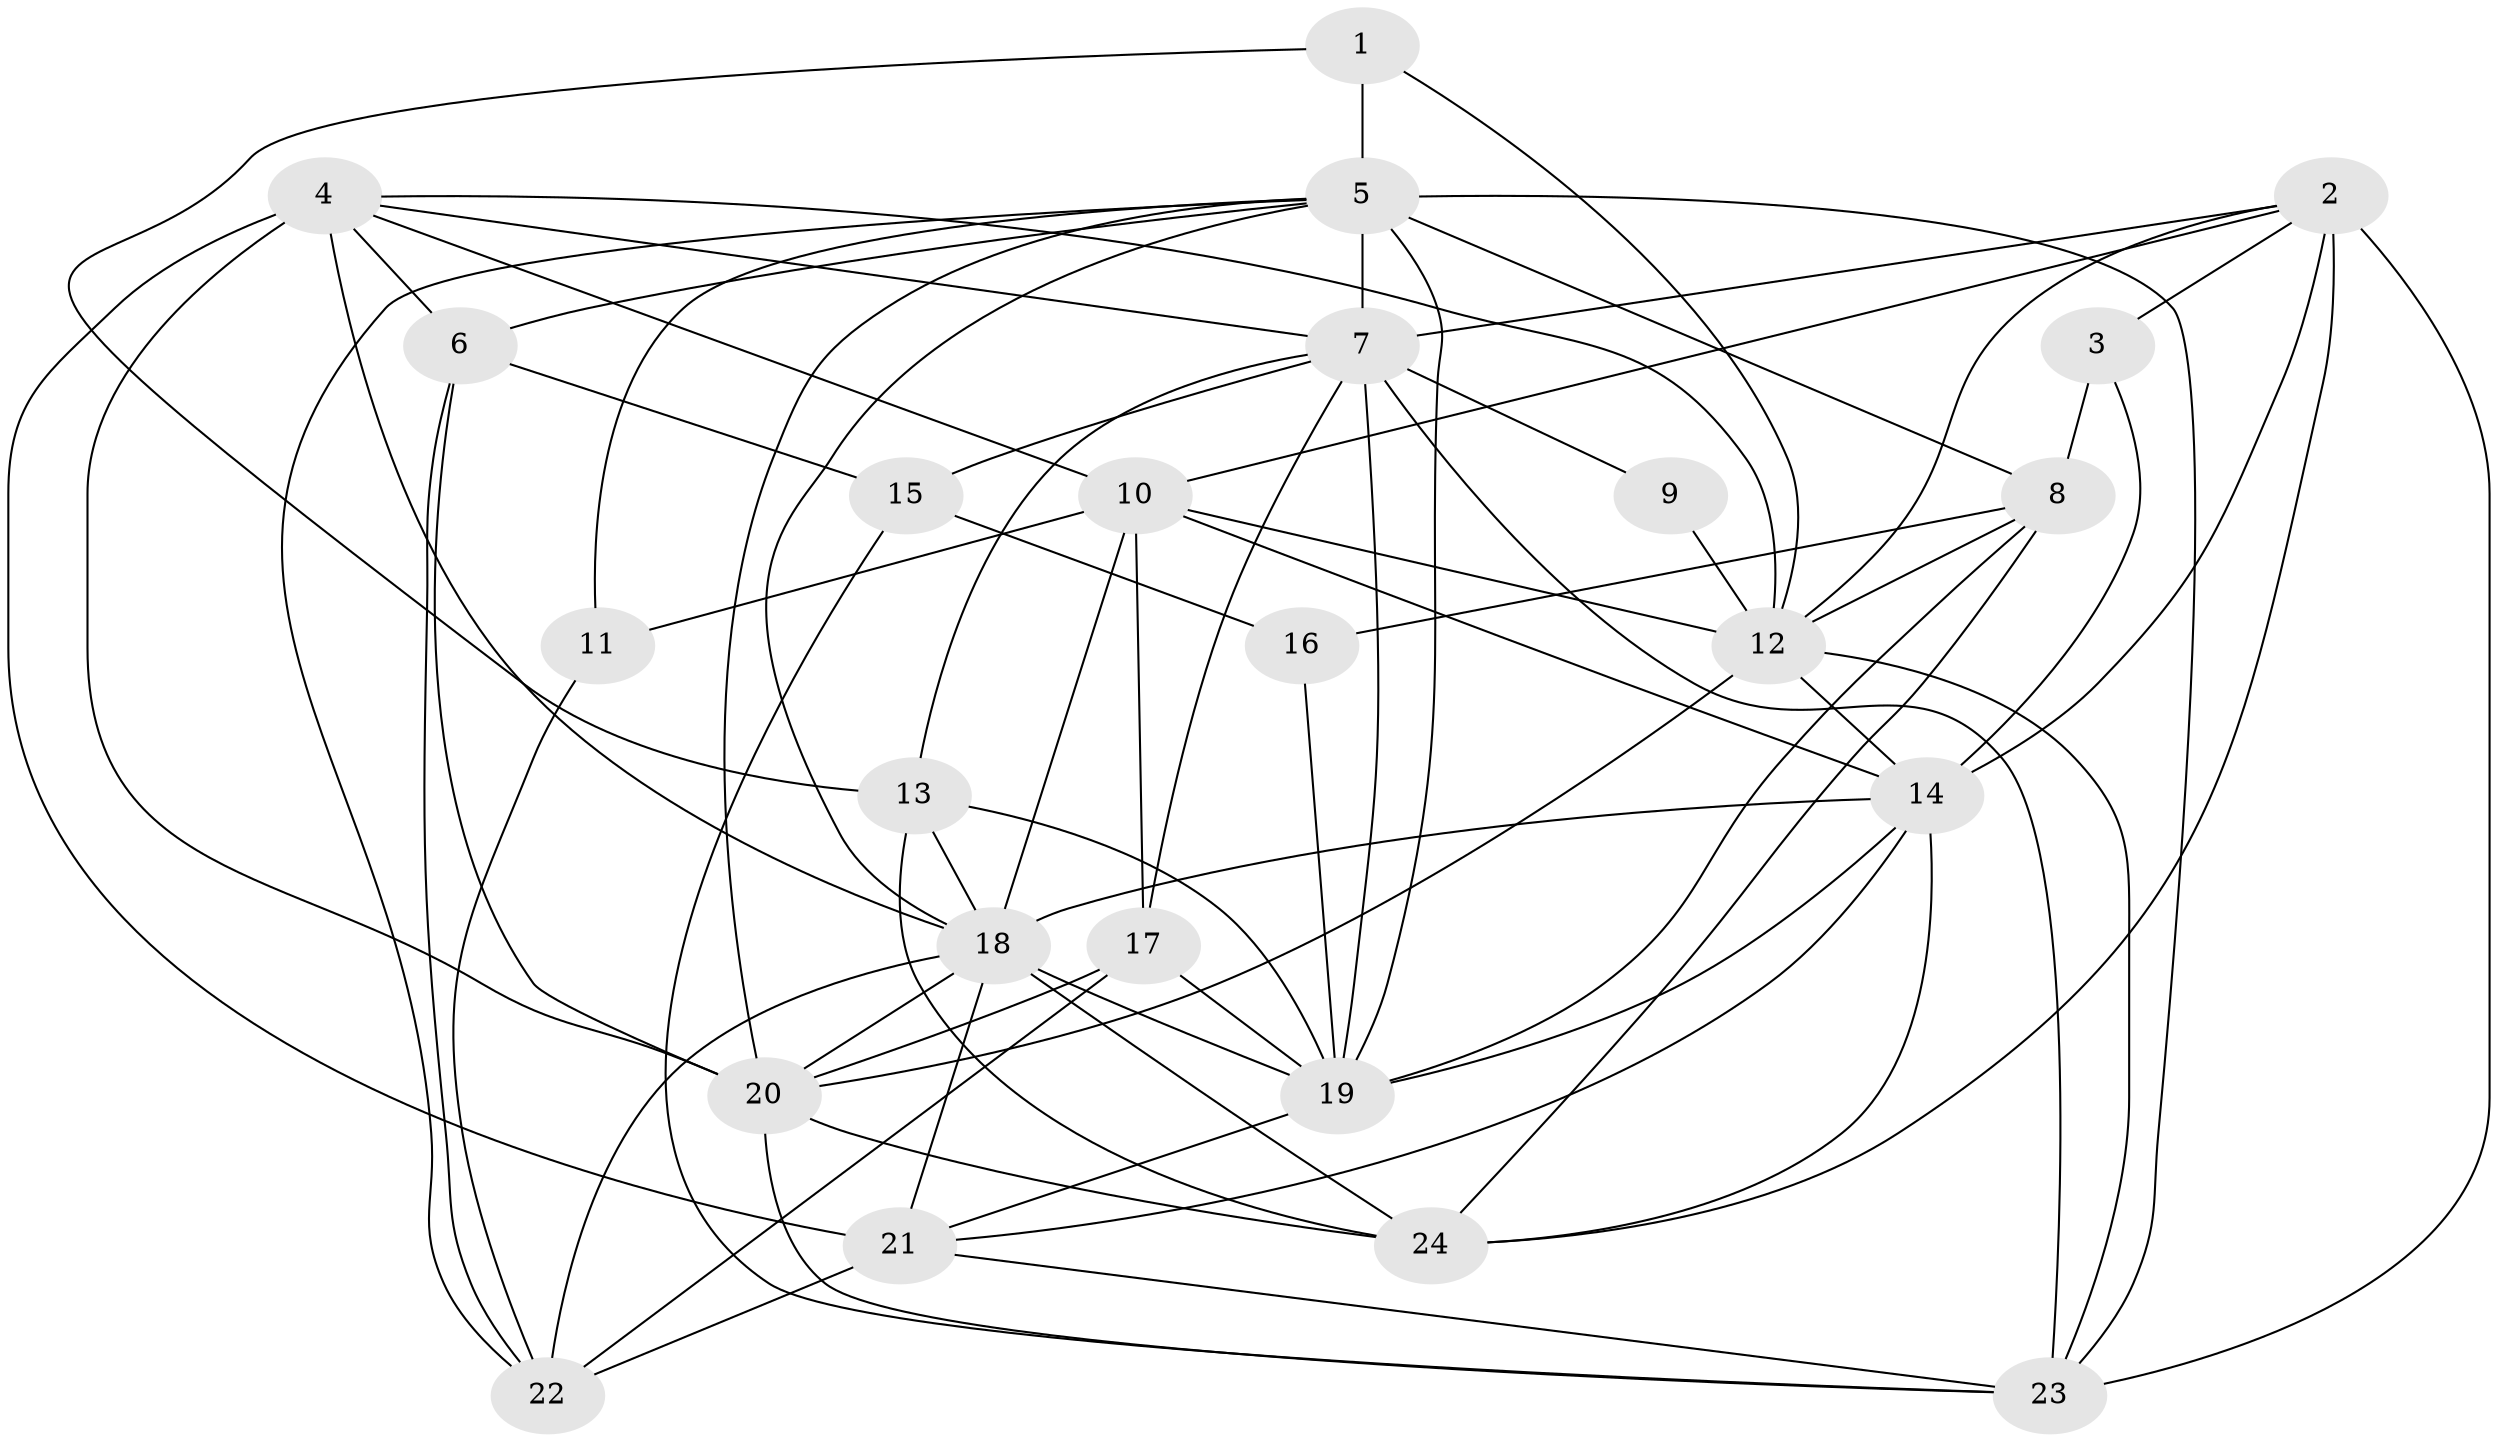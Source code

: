 // original degree distribution, {2: 0.16455696202531644, 6: 0.06329113924050633, 3: 0.25316455696202533, 5: 0.189873417721519, 4: 0.25316455696202533, 8: 0.012658227848101266, 7: 0.05063291139240506, 9: 0.012658227848101266}
// Generated by graph-tools (version 1.1) at 2025/37/03/04/25 23:37:13]
// undirected, 24 vertices, 74 edges
graph export_dot {
  node [color=gray90,style=filled];
  1;
  2;
  3;
  4;
  5;
  6;
  7;
  8;
  9;
  10;
  11;
  12;
  13;
  14;
  15;
  16;
  17;
  18;
  19;
  20;
  21;
  22;
  23;
  24;
  1 -- 5 [weight=1.0];
  1 -- 12 [weight=1.0];
  1 -- 13 [weight=1.0];
  2 -- 3 [weight=1.0];
  2 -- 7 [weight=1.0];
  2 -- 10 [weight=1.0];
  2 -- 12 [weight=1.0];
  2 -- 14 [weight=2.0];
  2 -- 23 [weight=2.0];
  2 -- 24 [weight=1.0];
  3 -- 8 [weight=2.0];
  3 -- 14 [weight=1.0];
  4 -- 6 [weight=2.0];
  4 -- 7 [weight=1.0];
  4 -- 10 [weight=1.0];
  4 -- 12 [weight=1.0];
  4 -- 18 [weight=1.0];
  4 -- 20 [weight=2.0];
  4 -- 21 [weight=3.0];
  5 -- 6 [weight=1.0];
  5 -- 7 [weight=1.0];
  5 -- 8 [weight=1.0];
  5 -- 11 [weight=1.0];
  5 -- 18 [weight=1.0];
  5 -- 19 [weight=3.0];
  5 -- 20 [weight=1.0];
  5 -- 22 [weight=1.0];
  5 -- 23 [weight=1.0];
  6 -- 15 [weight=1.0];
  6 -- 20 [weight=1.0];
  6 -- 22 [weight=1.0];
  7 -- 9 [weight=2.0];
  7 -- 13 [weight=1.0];
  7 -- 15 [weight=1.0];
  7 -- 17 [weight=1.0];
  7 -- 19 [weight=1.0];
  7 -- 23 [weight=2.0];
  8 -- 12 [weight=1.0];
  8 -- 16 [weight=2.0];
  8 -- 19 [weight=1.0];
  8 -- 24 [weight=1.0];
  9 -- 12 [weight=1.0];
  10 -- 11 [weight=1.0];
  10 -- 12 [weight=2.0];
  10 -- 14 [weight=1.0];
  10 -- 17 [weight=1.0];
  10 -- 18 [weight=1.0];
  11 -- 22 [weight=1.0];
  12 -- 14 [weight=1.0];
  12 -- 20 [weight=1.0];
  12 -- 23 [weight=2.0];
  13 -- 18 [weight=1.0];
  13 -- 19 [weight=2.0];
  13 -- 24 [weight=1.0];
  14 -- 18 [weight=3.0];
  14 -- 19 [weight=1.0];
  14 -- 21 [weight=1.0];
  14 -- 24 [weight=1.0];
  15 -- 16 [weight=3.0];
  15 -- 23 [weight=2.0];
  16 -- 19 [weight=2.0];
  17 -- 19 [weight=1.0];
  17 -- 20 [weight=1.0];
  17 -- 22 [weight=1.0];
  18 -- 19 [weight=2.0];
  18 -- 20 [weight=1.0];
  18 -- 21 [weight=1.0];
  18 -- 22 [weight=1.0];
  18 -- 24 [weight=1.0];
  19 -- 21 [weight=1.0];
  20 -- 23 [weight=1.0];
  20 -- 24 [weight=1.0];
  21 -- 22 [weight=2.0];
  21 -- 23 [weight=1.0];
}
